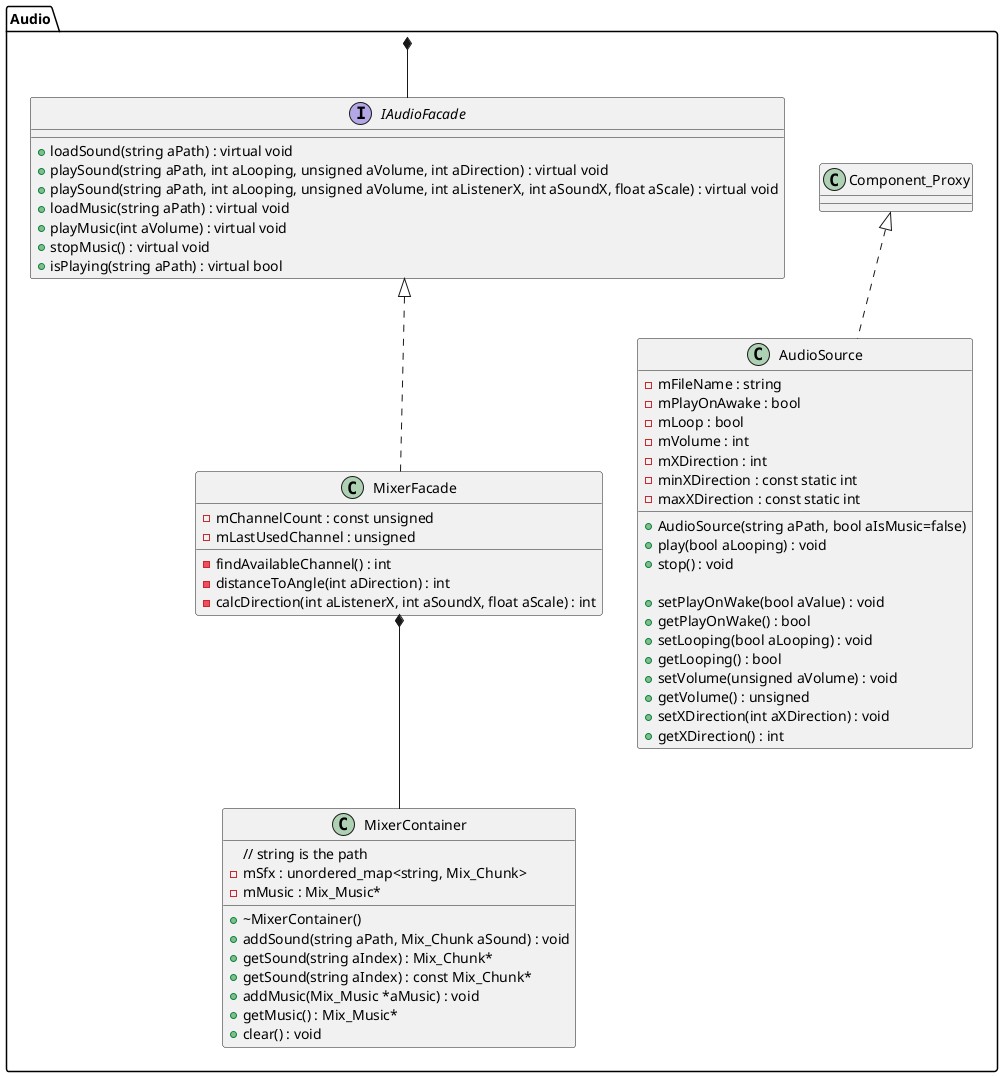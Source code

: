 @startuml audioPackageClassDiagram

package Audio{
    class Component_Proxy {}

class AudioSource implements Component_Proxy{
    - mFileName : string
    - mPlayOnAwake : bool
    - mLoop : bool
    - mVolume : int
    - mXDirection : int
    - minXDirection : const static int
    - maxXDirection : const static int
    + AudioSource(string aPath, bool aIsMusic=false)
    + play(bool aLooping) : void
    + stop() : void 

    + setPlayOnWake(bool aValue) : void
    + getPlayOnWake() : bool
    + setLooping(bool aLooping) : void
    + getLooping() : bool
    + setVolume(unsigned aVolume) : void
    + getVolume() : unsigned
    + setXDirection(int aXDirection) : void
    + getXDirection() : int
}

interface IAudioFacade {
    + loadSound(string aPath) : virtual void
    + playSound(string aPath, int aLooping, unsigned aVolume, int aDirection) : virtual void
    + playSound(string aPath, int aLooping, unsigned aVolume, int aListenerX, int aSoundX, float aScale) : virtual void
    + loadMusic(string aPath) : virtual void
    + playMusic(int aVolume) : virtual void
    + stopMusic() : virtual void
    + isPlaying(string aPath) : virtual bool
}

class MixerFacade implements IAudioFacade {
    - mChannelCount : const unsigned
    - mLastUsedChannel : unsigned
    - findAvailableChannel() : int
    - distanceToAngle(int aDirection) : int
    - calcDirection(int aListenerX, int aSoundX, float aScale) : int
}

class MixerContainer {
    // string is the path
    - mSfx : unordered_map<string, Mix_Chunk>
    - mMusic : Mix_Music*
    + ~MixerContainer()
    + addSound(string aPath, Mix_Chunk aSound) : void
    + getSound(string aIndex) : Mix_Chunk*
    + getSound(string aIndex) : const Mix_Chunk*
    + addMusic(Mix_Music *aMusic) : void
    + getMusic() : Mix_Music*
    + clear() : void
}

MixerFacade *-- MixerContainer

}

Audio *--IAudioFacade

@enduml